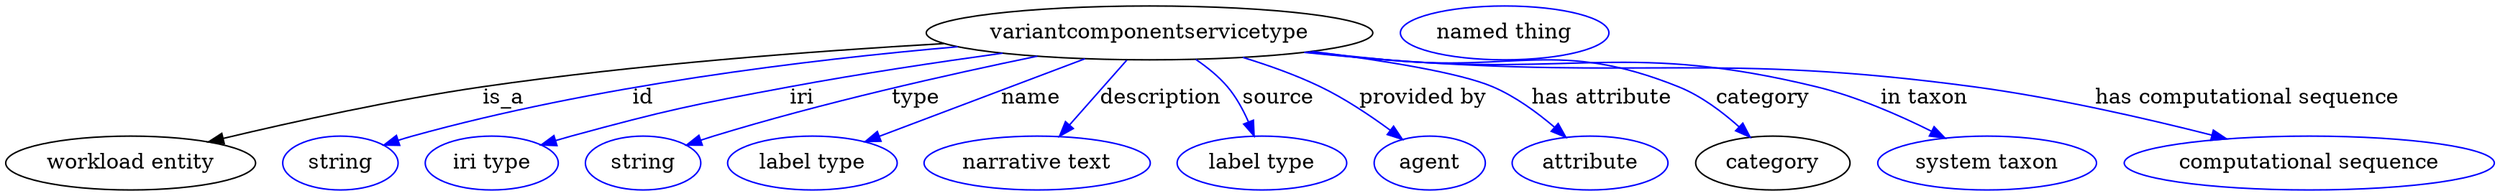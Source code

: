 digraph {
	graph [bb="0,0,1657.7,123"];
	node [label="\N"];
	variantcomponentservicetype	[height=0.5,
		label=variantcomponentservicetype,
		pos="763.19,105",
		width=4.1344];
	"workload entity"	[height=0.5,
		pos="83.193,18",
		width=2.3109];
	variantcomponentservicetype -> "workload entity"	[label=is_a,
		lp="332.19,61.5",
		pos="e,135.11,32.095 626.35,97.887 538.07,92.799 420.96,83.909 318.19,69 258.84,60.39 192.04,45.681 144.87,34.438"];
	id	[color=blue,
		height=0.5,
		label=string,
		pos="223.19,18",
		width=1.0652];
	variantcomponentservicetype -> id	[color=blue,
		label=id,
		lp="425.19,61.5",
		pos="e,252.18,29.996 635.42,95.724 534.98,86.985 392.3,69.603 271.19,36 268.08,35.137 264.88,34.175 261.69,33.159",
		style=solid];
	iri	[color=blue,
		height=0.5,
		label="iri type",
		pos="324.19,18",
		width=1.2277];
	variantcomponentservicetype -> iri	[color=blue,
		label=iri,
		lp="531.19,61.5",
		pos="e,357.48,29.946 664.82,91.439 621.29,85.422 569.55,77.642 523.19,69 458.22,56.888 441.99,53.271 378.19,36 374.61,35.031 370.92,33.979 \
367.22,32.889",
		style=solid];
	type	[color=blue,
		height=0.5,
		label=string,
		pos="425.19,18",
		width=1.0652];
	variantcomponentservicetype -> type	[color=blue,
		label=type,
		lp="607.19,61.5",
		pos="e,454.13,29.97 688.29,89.436 629.07,77.219 544.61,58.228 472.19,36 469.43,35.153 466.59,34.238 463.75,33.289",
		style=solid];
	name	[color=blue,
		height=0.5,
		label="label type",
		pos="538.19,18",
		width=1.5707];
	variantcomponentservicetype -> name	[color=blue,
		label=name,
		lp="684.19,61.5",
		pos="e,573.4,32.302 720.08,87.712 680.7,72.838 622.73,50.936 582.87,35.879",
		style=solid];
	description	[color=blue,
		height=0.5,
		label="narrative text",
		pos="688.19,18",
		width=2.0943];
	variantcomponentservicetype -> description	[color=blue,
		label=description,
		lp="770.69,61.5",
		pos="e,703.09,35.885 748.02,86.799 737.07,74.39 722.13,57.458 709.91,43.618",
		style=solid];
	source	[color=blue,
		height=0.5,
		label="label type",
		pos="838.19,18",
		width=1.5707];
	variantcomponentservicetype -> source	[color=blue,
		label=source,
		lp="849.19,61.5",
		pos="e,832.98,36.066 794.05,87.262 801.64,82.125 809.27,75.963 815.19,69 821,62.169 825.64,53.628 829.19,45.547",
		style=solid];
	"provided by"	[color=blue,
		height=0.5,
		label=agent,
		pos="950.19,18",
		width=1.0291];
	variantcomponentservicetype -> "provided by"	[color=blue,
		label="provided by",
		lp="945.69,61.5",
		pos="e,931.94,33.821 825.43,88.606 842.6,83.37 860.97,76.822 877.19,69 893.54,61.12 910.34,49.867 923.7,40.03",
		style=solid];
	"has attribute"	[color=blue,
		height=0.5,
		label=attribute,
		pos="1057.2,18",
		width=1.4443];
	variantcomponentservicetype -> "has attribute"	[color=blue,
		label="has attribute",
		lp="1065.2,61.5",
		pos="e,1041.1,35.19 871.76,92.618 919.8,86.52 970.32,78.341 992.19,69 1007.3,62.548 1022,51.756 1033.6,41.846",
		style=solid];
	category	[height=0.5,
		pos="1178.2,18",
		width=1.4263];
	variantcomponentservicetype -> category	[color=blue,
		label=category,
		lp="1172.7,61.5",
		pos="e,1163.1,35.526 869.16,92.289 886.22,90.472 903.69,88.651 920.19,87 963.71,82.646 1075.7,85.431 1116.2,69 1130.8,63.064 1144.8,52.466 \
1155.7,42.55",
		style=solid];
	"in taxon"	[color=blue,
		height=0.5,
		label="system taxon",
		pos="1320.2,18",
		width=2.022];
	variantcomponentservicetype -> "in taxon"	[color=blue,
		label="in taxon",
		lp="1279.2,61.5",
		pos="e,1292.2,34.89 867,92.086 884.74,90.244 902.98,88.469 920.19,87 1048,76.094 1083.7,99.628 1208.2,69 1234.3,62.577 1261.9,50.32 1283.2,\
39.55",
		style=solid];
	"has computational sequence"	[color=blue,
		height=0.5,
		label="computational sequence",
		pos="1534.2,18",
		width=3.4303];
	variantcomponentservicetype -> "has computational sequence"	[color=blue,
		label="has computational sequence",
		lp="1494.7,61.5",
		pos="e,1479.5,34.145 866.14,91.93 884.14,90.084 902.7,88.348 920.19,87 1094.1,73.606 1139.3,92.25 1312.2,69 1365.9,61.778 1425.8,47.946 \
1469.8,36.659",
		style=solid];
	"named thing_category"	[color=blue,
		height=0.5,
		label="named thing",
		pos="999.19,105",
		width=1.9318];
}
